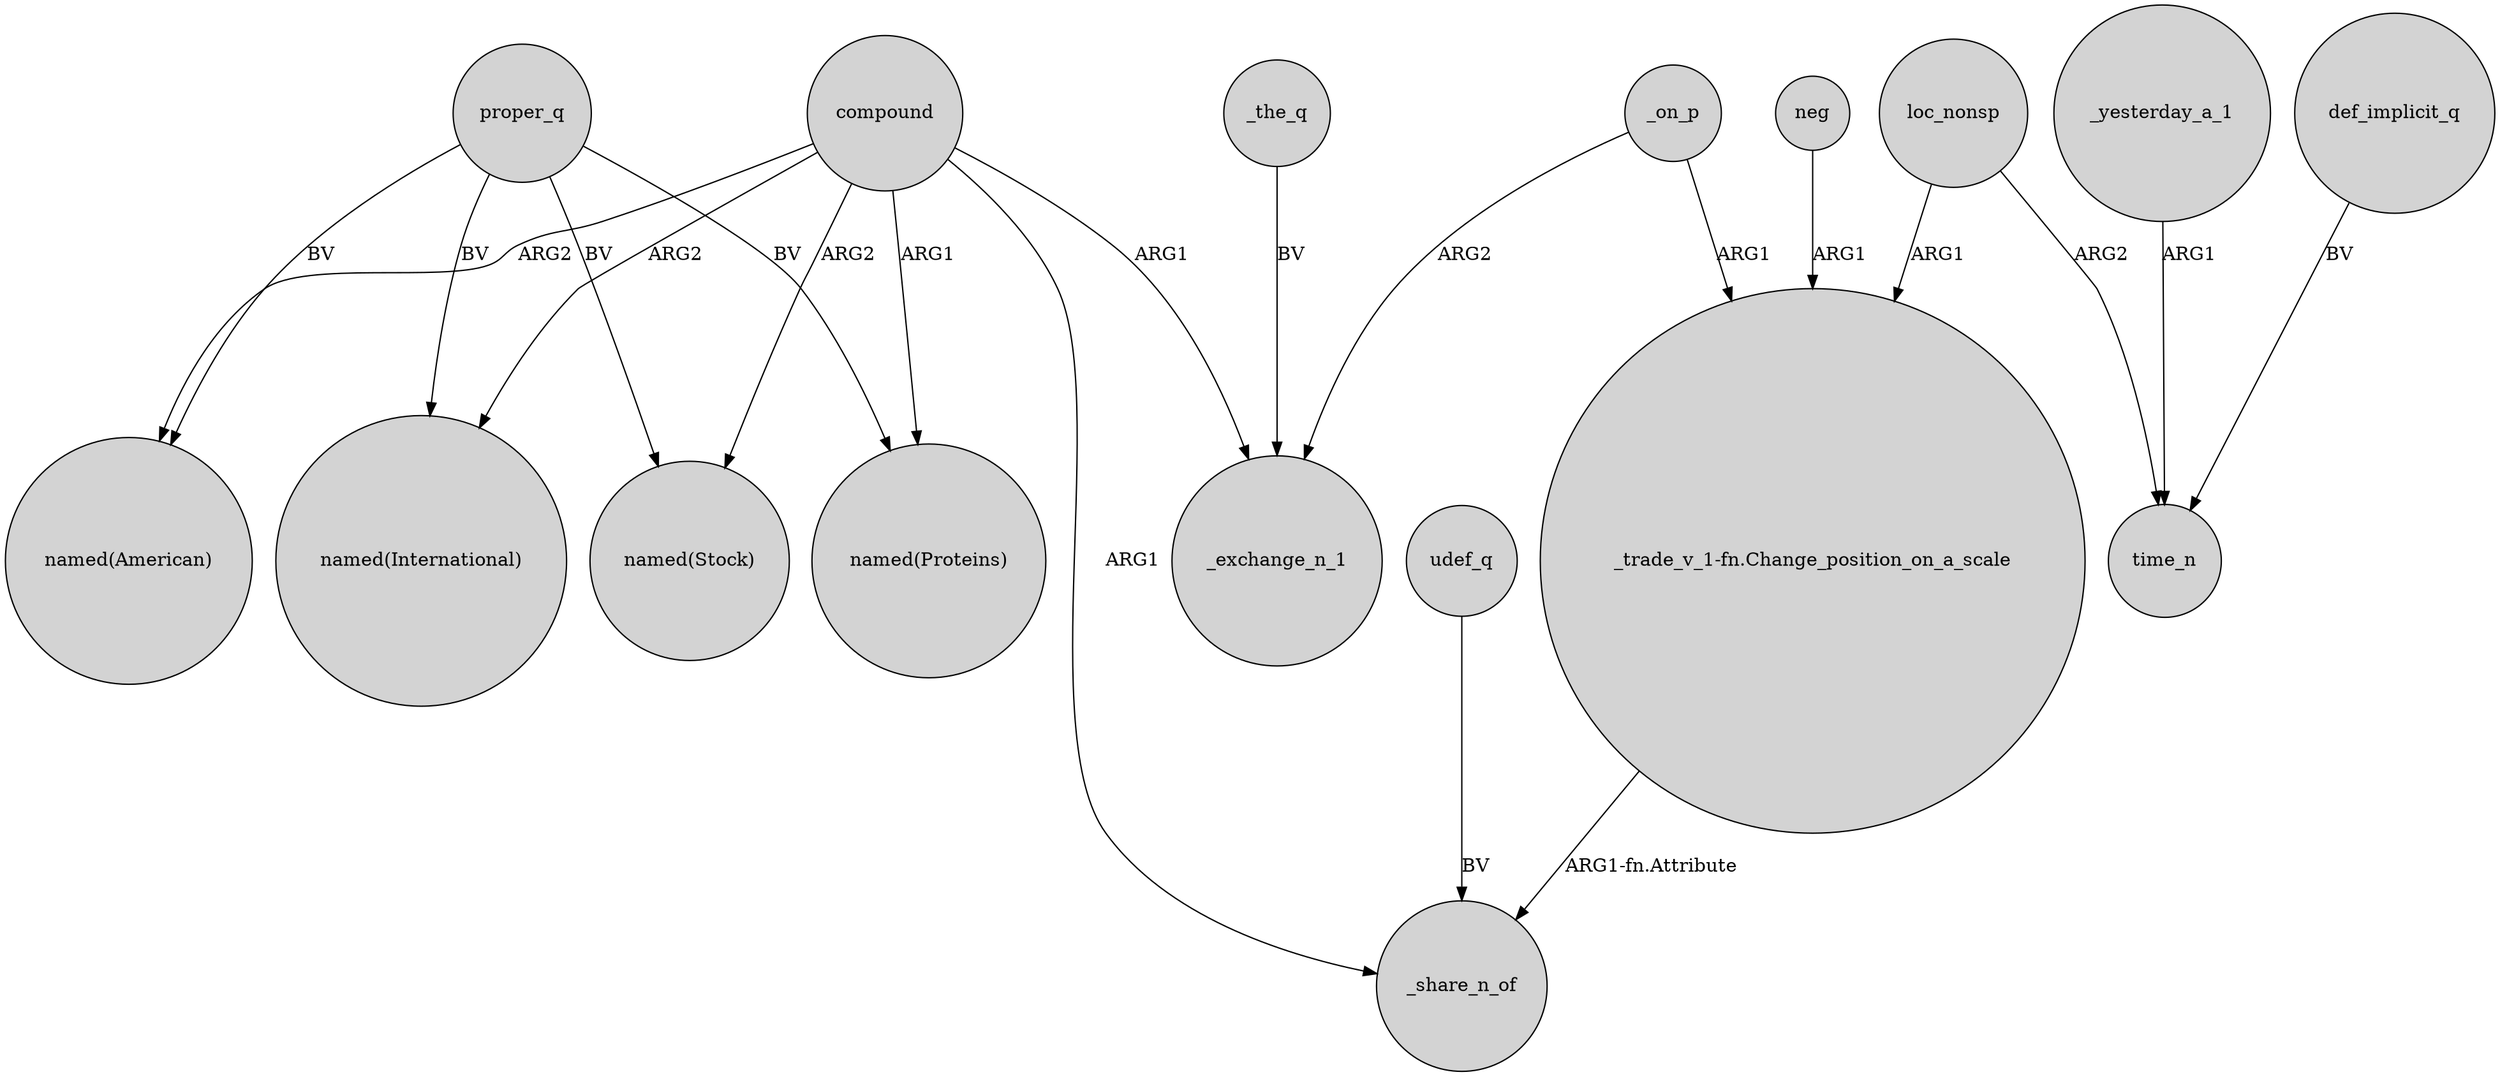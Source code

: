 digraph {
	node [shape=circle style=filled]
	compound -> "named(Stock)" [label=ARG2]
	_on_p -> "_trade_v_1-fn.Change_position_on_a_scale" [label=ARG1]
	proper_q -> "named(Stock)" [label=BV]
	compound -> _share_n_of [label=ARG1]
	proper_q -> "named(Proteins)" [label=BV]
	_yesterday_a_1 -> time_n [label=ARG1]
	_on_p -> _exchange_n_1 [label=ARG2]
	compound -> "named(Proteins)" [label=ARG1]
	compound -> _exchange_n_1 [label=ARG1]
	proper_q -> "named(International)" [label=BV]
	udef_q -> _share_n_of [label=BV]
	loc_nonsp -> "_trade_v_1-fn.Change_position_on_a_scale" [label=ARG1]
	"_trade_v_1-fn.Change_position_on_a_scale" -> _share_n_of [label="ARG1-fn.Attribute"]
	neg -> "_trade_v_1-fn.Change_position_on_a_scale" [label=ARG1]
	compound -> "named(American)" [label=ARG2]
	loc_nonsp -> time_n [label=ARG2]
	_the_q -> _exchange_n_1 [label=BV]
	proper_q -> "named(American)" [label=BV]
	def_implicit_q -> time_n [label=BV]
	compound -> "named(International)" [label=ARG2]
}
